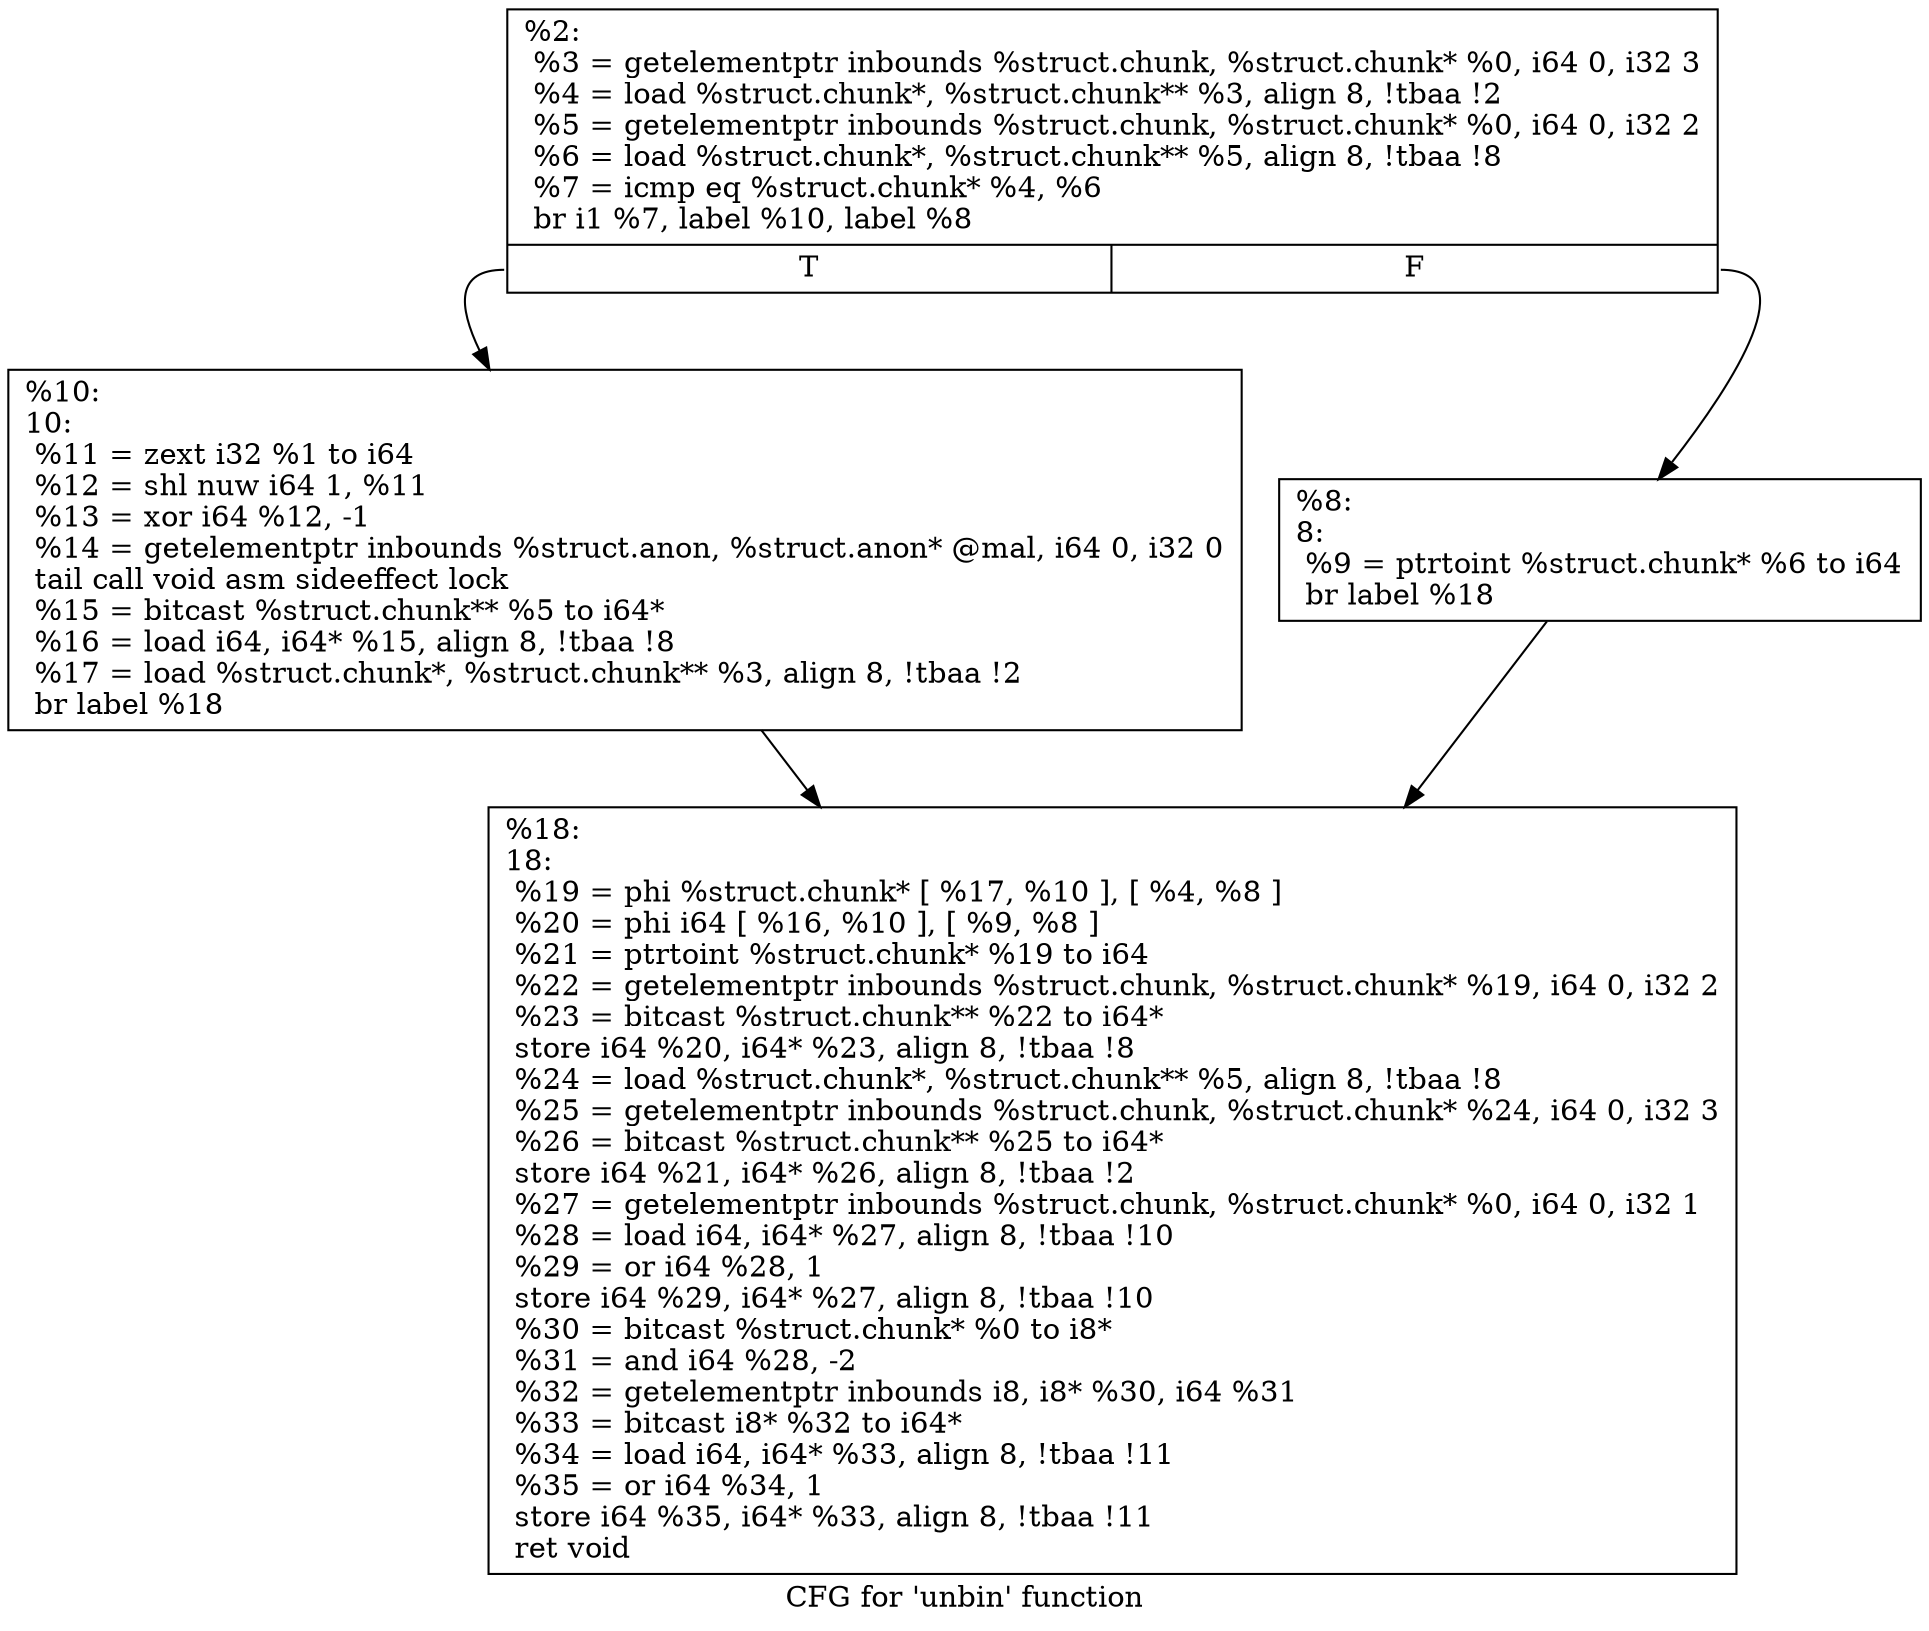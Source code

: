 digraph "CFG for 'unbin' function" {
	label="CFG for 'unbin' function";

	Node0x27e1430 [shape=record,label="{%2:\l  %3 = getelementptr inbounds %struct.chunk, %struct.chunk* %0, i64 0, i32 3\l  %4 = load %struct.chunk*, %struct.chunk** %3, align 8, !tbaa !2\l  %5 = getelementptr inbounds %struct.chunk, %struct.chunk* %0, i64 0, i32 2\l  %6 = load %struct.chunk*, %struct.chunk** %5, align 8, !tbaa !8\l  %7 = icmp eq %struct.chunk* %4, %6\l  br i1 %7, label %10, label %8\l|{<s0>T|<s1>F}}"];
	Node0x27e1430:s0 -> Node0x27e23a0;
	Node0x27e1430:s1 -> Node0x27e1480;
	Node0x27e1480 [shape=record,label="{%8:\l8:                                                \l  %9 = ptrtoint %struct.chunk* %6 to i64\l  br label %18\l}"];
	Node0x27e1480 -> Node0x27e23f0;
	Node0x27e23a0 [shape=record,label="{%10:\l10:                                               \l  %11 = zext i32 %1 to i64\l  %12 = shl nuw i64 1, %11\l  %13 = xor i64 %12, -1\l  %14 = getelementptr inbounds %struct.anon, %struct.anon* @mal, i64 0, i32 0\l  tail call void asm sideeffect lock \l  %15 = bitcast %struct.chunk** %5 to i64*\l  %16 = load i64, i64* %15, align 8, !tbaa !8\l  %17 = load %struct.chunk*, %struct.chunk** %3, align 8, !tbaa !2\l  br label %18\l}"];
	Node0x27e23a0 -> Node0x27e23f0;
	Node0x27e23f0 [shape=record,label="{%18:\l18:                                               \l  %19 = phi %struct.chunk* [ %17, %10 ], [ %4, %8 ]\l  %20 = phi i64 [ %16, %10 ], [ %9, %8 ]\l  %21 = ptrtoint %struct.chunk* %19 to i64\l  %22 = getelementptr inbounds %struct.chunk, %struct.chunk* %19, i64 0, i32 2\l  %23 = bitcast %struct.chunk** %22 to i64*\l  store i64 %20, i64* %23, align 8, !tbaa !8\l  %24 = load %struct.chunk*, %struct.chunk** %5, align 8, !tbaa !8\l  %25 = getelementptr inbounds %struct.chunk, %struct.chunk* %24, i64 0, i32 3\l  %26 = bitcast %struct.chunk** %25 to i64*\l  store i64 %21, i64* %26, align 8, !tbaa !2\l  %27 = getelementptr inbounds %struct.chunk, %struct.chunk* %0, i64 0, i32 1\l  %28 = load i64, i64* %27, align 8, !tbaa !10\l  %29 = or i64 %28, 1\l  store i64 %29, i64* %27, align 8, !tbaa !10\l  %30 = bitcast %struct.chunk* %0 to i8*\l  %31 = and i64 %28, -2\l  %32 = getelementptr inbounds i8, i8* %30, i64 %31\l  %33 = bitcast i8* %32 to i64*\l  %34 = load i64, i64* %33, align 8, !tbaa !11\l  %35 = or i64 %34, 1\l  store i64 %35, i64* %33, align 8, !tbaa !11\l  ret void\l}"];
}
